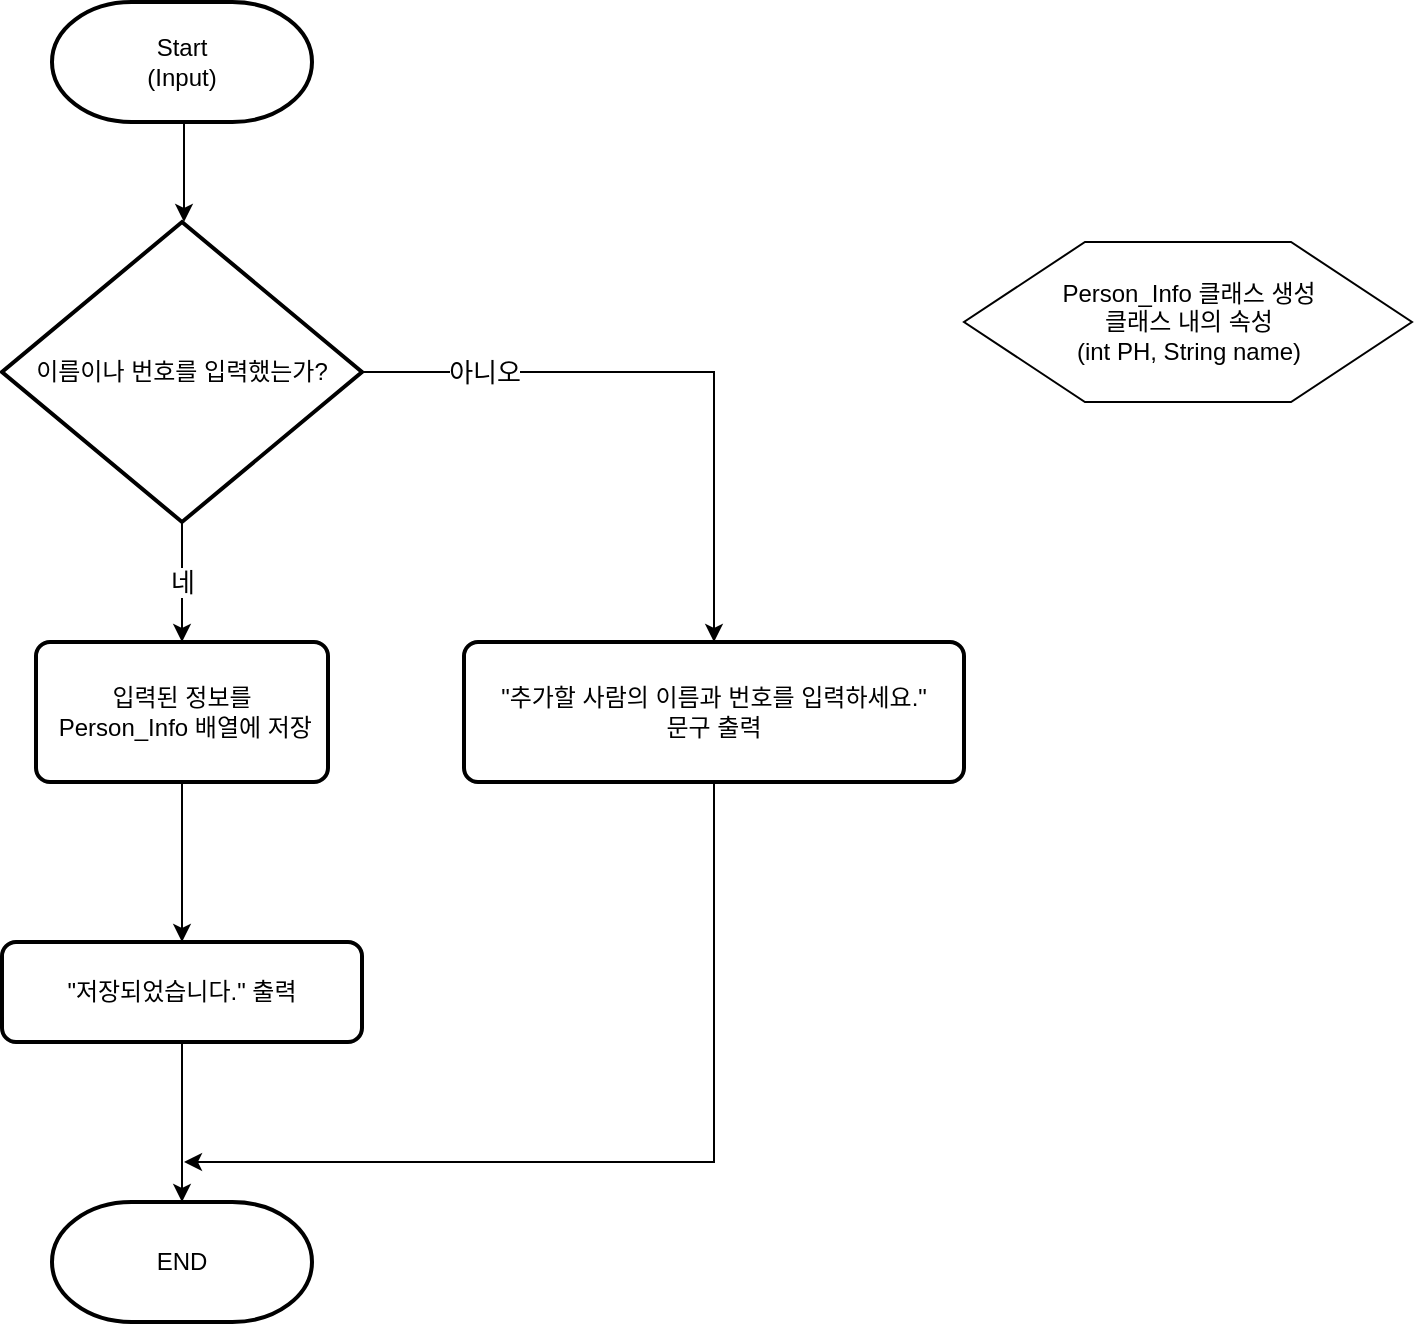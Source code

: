 <mxfile version="14.4.3" type="github">
  <diagram id="C5RBs43oDa-KdzZeNtuy" name="Page-1">
    <mxGraphModel dx="1422" dy="794" grid="1" gridSize="10" guides="1" tooltips="1" connect="1" arrows="1" fold="1" page="1" pageScale="1" pageWidth="2339" pageHeight="3300" math="0" shadow="0">
      <root>
        <mxCell id="WIyWlLk6GJQsqaUBKTNV-0" />
        <mxCell id="WIyWlLk6GJQsqaUBKTNV-1" parent="WIyWlLk6GJQsqaUBKTNV-0" />
        <mxCell id="QGJq0PdZ1QkwxRiK3rNf-5" style="edgeStyle=orthogonalEdgeStyle;rounded=0;orthogonalLoop=1;jettySize=auto;html=1;exitX=0.5;exitY=1;exitDx=0;exitDy=0;" parent="WIyWlLk6GJQsqaUBKTNV-1" edge="1">
          <mxGeometry relative="1" as="geometry">
            <mxPoint x="350" y="100" as="sourcePoint" />
            <mxPoint x="350" y="150" as="targetPoint" />
          </mxGeometry>
        </mxCell>
        <mxCell id="MIVhKUlmY33OTzhxlFlY-19" style="edgeStyle=orthogonalEdgeStyle;rounded=0;orthogonalLoop=1;jettySize=auto;html=1;entryX=0.5;entryY=0;entryDx=0;entryDy=0;fontSize=13;" edge="1" parent="WIyWlLk6GJQsqaUBKTNV-1" source="QGJq0PdZ1QkwxRiK3rNf-3" target="MIVhKUlmY33OTzhxlFlY-15">
          <mxGeometry relative="1" as="geometry" />
        </mxCell>
        <mxCell id="QGJq0PdZ1QkwxRiK3rNf-3" value="입력된 정보를&lt;br&gt;&amp;nbsp;Person_Info 배열에 저장" style="rounded=1;whiteSpace=wrap;html=1;absoluteArcSize=1;arcSize=14;strokeWidth=2;align=center;" parent="WIyWlLk6GJQsqaUBKTNV-1" vertex="1">
          <mxGeometry x="276" y="360" width="146" height="70" as="geometry" />
        </mxCell>
        <mxCell id="MIVhKUlmY33OTzhxlFlY-0" value="Start&lt;br&gt;(Input)" style="strokeWidth=2;html=1;shape=mxgraph.flowchart.terminator;whiteSpace=wrap;" vertex="1" parent="WIyWlLk6GJQsqaUBKTNV-1">
          <mxGeometry x="284" y="40" width="130" height="60" as="geometry" />
        </mxCell>
        <mxCell id="MIVhKUlmY33OTzhxlFlY-18" style="edgeStyle=orthogonalEdgeStyle;rounded=0;orthogonalLoop=1;jettySize=auto;html=1;exitX=0.5;exitY=1;exitDx=0;exitDy=0;fontSize=13;" edge="1" parent="WIyWlLk6GJQsqaUBKTNV-1" source="MIVhKUlmY33OTzhxlFlY-1">
          <mxGeometry relative="1" as="geometry">
            <mxPoint x="350" y="620" as="targetPoint" />
            <Array as="points">
              <mxPoint x="615" y="620" />
            </Array>
          </mxGeometry>
        </mxCell>
        <mxCell id="MIVhKUlmY33OTzhxlFlY-1" value="&quot;추가할 사람의 이름과 번호를 입력하세요.&quot;&lt;br&gt;문구 출력" style="rounded=1;whiteSpace=wrap;html=1;absoluteArcSize=1;arcSize=14;strokeWidth=2;" vertex="1" parent="WIyWlLk6GJQsqaUBKTNV-1">
          <mxGeometry x="490" y="360" width="250" height="70" as="geometry" />
        </mxCell>
        <mxCell id="MIVhKUlmY33OTzhxlFlY-7" value="&lt;font style=&quot;font-size: 13px;&quot;&gt;네&lt;/font&gt;" style="edgeStyle=orthogonalEdgeStyle;rounded=0;orthogonalLoop=1;jettySize=auto;html=1;entryX=0.5;entryY=0;entryDx=0;entryDy=0;fontSize=13;" edge="1" parent="WIyWlLk6GJQsqaUBKTNV-1" source="MIVhKUlmY33OTzhxlFlY-4" target="QGJq0PdZ1QkwxRiK3rNf-3">
          <mxGeometry relative="1" as="geometry">
            <Array as="points">
              <mxPoint x="349" y="330" />
              <mxPoint x="349" y="330" />
            </Array>
          </mxGeometry>
        </mxCell>
        <mxCell id="MIVhKUlmY33OTzhxlFlY-13" value="아니오" style="edgeStyle=orthogonalEdgeStyle;rounded=0;orthogonalLoop=1;jettySize=auto;html=1;exitX=1;exitY=0.5;exitDx=0;exitDy=0;exitPerimeter=0;entryX=0.5;entryY=0;entryDx=0;entryDy=0;fontSize=13;" edge="1" parent="WIyWlLk6GJQsqaUBKTNV-1" source="MIVhKUlmY33OTzhxlFlY-4" target="MIVhKUlmY33OTzhxlFlY-1">
          <mxGeometry x="-0.608" relative="1" as="geometry">
            <mxPoint as="offset" />
          </mxGeometry>
        </mxCell>
        <mxCell id="MIVhKUlmY33OTzhxlFlY-4" value="이름이나 번호를 입력했는가?" style="strokeWidth=2;html=1;shape=mxgraph.flowchart.decision;whiteSpace=wrap;" vertex="1" parent="WIyWlLk6GJQsqaUBKTNV-1">
          <mxGeometry x="259" y="150" width="180" height="150" as="geometry" />
        </mxCell>
        <mxCell id="MIVhKUlmY33OTzhxlFlY-6" value="Person_Info 클래스 생성&lt;br&gt;클래스 내의 속성&lt;br&gt;(int PH, String name)" style="verticalLabelPosition=middle;verticalAlign=middle;html=1;shape=hexagon;perimeter=hexagonPerimeter2;arcSize=6;size=0.27;labelPosition=center;align=center;" vertex="1" parent="WIyWlLk6GJQsqaUBKTNV-1">
          <mxGeometry x="740" y="160" width="224" height="80" as="geometry" />
        </mxCell>
        <mxCell id="MIVhKUlmY33OTzhxlFlY-14" value="END" style="strokeWidth=2;html=1;shape=mxgraph.flowchart.terminator;whiteSpace=wrap;" vertex="1" parent="WIyWlLk6GJQsqaUBKTNV-1">
          <mxGeometry x="284" y="640" width="130" height="60" as="geometry" />
        </mxCell>
        <mxCell id="MIVhKUlmY33OTzhxlFlY-17" style="edgeStyle=orthogonalEdgeStyle;rounded=0;orthogonalLoop=1;jettySize=auto;html=1;exitX=0.5;exitY=1;exitDx=0;exitDy=0;entryX=0.5;entryY=0;entryDx=0;entryDy=0;entryPerimeter=0;fontSize=13;" edge="1" parent="WIyWlLk6GJQsqaUBKTNV-1" source="MIVhKUlmY33OTzhxlFlY-15" target="MIVhKUlmY33OTzhxlFlY-14">
          <mxGeometry relative="1" as="geometry" />
        </mxCell>
        <mxCell id="MIVhKUlmY33OTzhxlFlY-15" value="&quot;저장되었습니다.&quot; 출력" style="rounded=1;whiteSpace=wrap;html=1;absoluteArcSize=1;arcSize=14;strokeWidth=2;" vertex="1" parent="WIyWlLk6GJQsqaUBKTNV-1">
          <mxGeometry x="259" y="510" width="180" height="50" as="geometry" />
        </mxCell>
      </root>
    </mxGraphModel>
  </diagram>
</mxfile>
